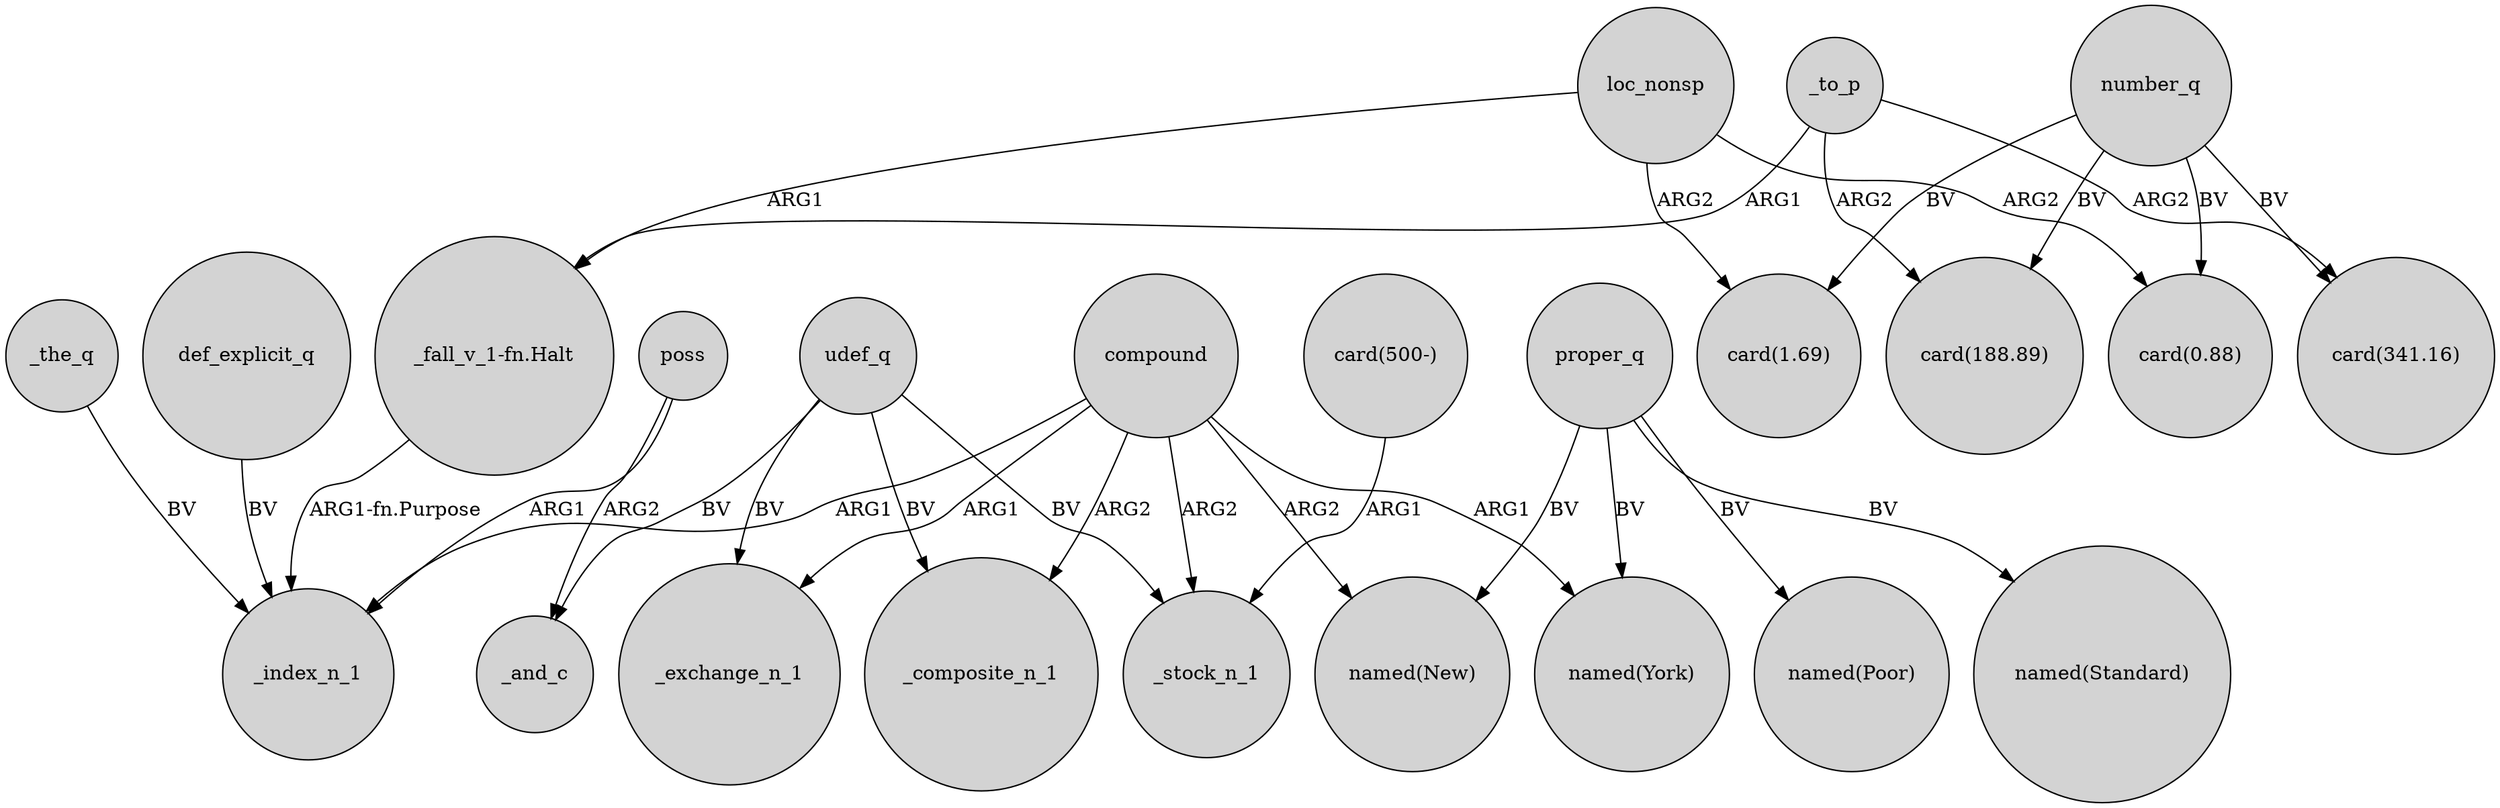 digraph {
	node [shape=circle style=filled]
	def_explicit_q -> _index_n_1 [label=BV]
	number_q -> "card(341.16)" [label=BV]
	proper_q -> "named(Poor)" [label=BV]
	poss -> _index_n_1 [label=ARG1]
	compound -> "named(New)" [label=ARG2]
	proper_q -> "named(New)" [label=BV]
	udef_q -> _exchange_n_1 [label=BV]
	"_fall_v_1-fn.Halt" -> _index_n_1 [label="ARG1-fn.Purpose"]
	number_q -> "card(0.88)" [label=BV]
	number_q -> "card(1.69)" [label=BV]
	_the_q -> _index_n_1 [label=BV]
	udef_q -> _and_c [label=BV]
	compound -> _exchange_n_1 [label=ARG1]
	proper_q -> "named(York)" [label=BV]
	loc_nonsp -> "_fall_v_1-fn.Halt" [label=ARG1]
	udef_q -> _stock_n_1 [label=BV]
	poss -> _and_c [label=ARG2]
	"card(500-)" -> _stock_n_1 [label=ARG1]
	loc_nonsp -> "card(0.88)" [label=ARG2]
	compound -> _stock_n_1 [label=ARG2]
	_to_p -> "card(341.16)" [label=ARG2]
	proper_q -> "named(Standard)" [label=BV]
	number_q -> "card(188.89)" [label=BV]
	compound -> _index_n_1 [label=ARG1]
	udef_q -> _composite_n_1 [label=BV]
	_to_p -> "card(188.89)" [label=ARG2]
	compound -> "named(York)" [label=ARG1]
	compound -> _composite_n_1 [label=ARG2]
	_to_p -> "_fall_v_1-fn.Halt" [label=ARG1]
	loc_nonsp -> "card(1.69)" [label=ARG2]
}
